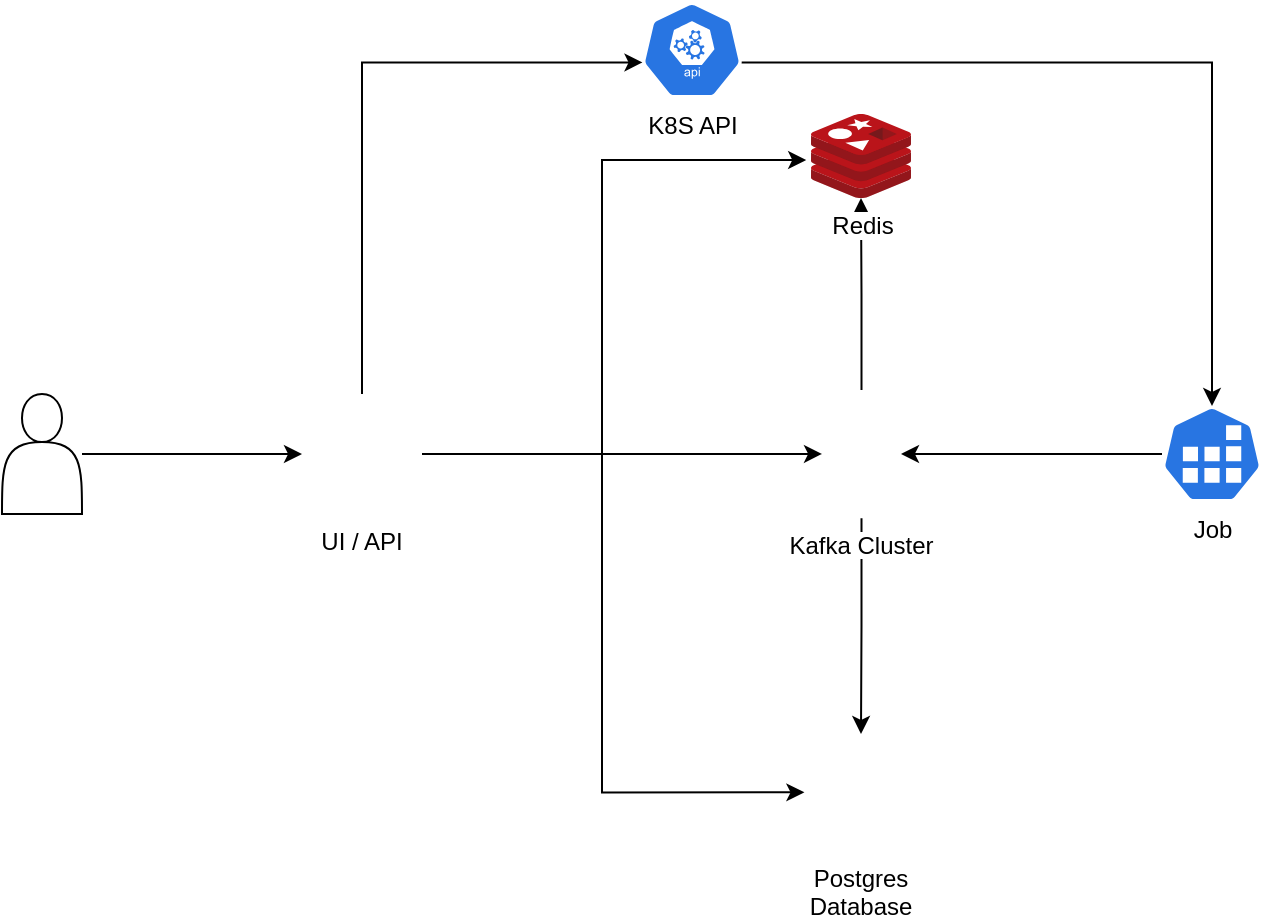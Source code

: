 <mxfile version="20.8.16" type="device" pages="2"><diagram name="High Architecture" id="j9eG6psriNJfdXpy0vD5"><mxGraphModel dx="792" dy="1195" grid="1" gridSize="10" guides="1" tooltips="1" connect="1" arrows="1" fold="1" page="1" pageScale="1" pageWidth="850" pageHeight="1100" math="0" shadow="0"><root><mxCell id="0"/><mxCell id="1" parent="0"/><mxCell id="g_I29M3PTf-BmpEkfvnw-2" value="Postgres&#10;Database" style="shape=image;verticalLabelPosition=bottom;labelBackgroundColor=default;verticalAlign=top;aspect=fixed;imageAspect=0;image=https://upload.wikimedia.org/wikipedia/commons/thumb/2/29/Postgresql_elephant.svg/1985px-Postgresql_elephant.svg.png;" parent="1" vertex="1"><mxGeometry x="521.21" y="390" width="56.58" height="58.37" as="geometry"/></mxCell><mxCell id="g_I29M3PTf-BmpEkfvnw-12" style="edgeStyle=orthogonalEdgeStyle;rounded=0;orthogonalLoop=1;jettySize=auto;html=1;entryX=0.5;entryY=0;entryDx=0;entryDy=0;" parent="1" source="g_I29M3PTf-BmpEkfvnw-3" target="g_I29M3PTf-BmpEkfvnw-2" edge="1"><mxGeometry relative="1" as="geometry"/></mxCell><mxCell id="g_I29M3PTf-BmpEkfvnw-14" style="edgeStyle=orthogonalEdgeStyle;rounded=0;orthogonalLoop=1;jettySize=auto;html=1;" parent="1" source="g_I29M3PTf-BmpEkfvnw-3" target="g_I29M3PTf-BmpEkfvnw-4" edge="1"><mxGeometry relative="1" as="geometry"/></mxCell><mxCell id="g_I29M3PTf-BmpEkfvnw-3" value="Kafka Cluster" style="shape=image;verticalLabelPosition=bottom;labelBackgroundColor=#ffffff;verticalAlign=top;aspect=fixed;imageAspect=0;image=https://upload.wikimedia.org/wikipedia/commons/thumb/0/05/Apache_kafka.svg/154px-Apache_kafka.svg.png;" parent="1" vertex="1"><mxGeometry x="530" y="217.94" width="39.5" height="64.13" as="geometry"/></mxCell><mxCell id="g_I29M3PTf-BmpEkfvnw-4" value="Redis" style="sketch=0;aspect=fixed;html=1;points=[];align=center;image;fontSize=12;image=img/lib/mscae/Cache_Redis_Product.svg;" parent="1" vertex="1"><mxGeometry x="524.5" y="80" width="50" height="42" as="geometry"/></mxCell><mxCell id="g_I29M3PTf-BmpEkfvnw-10" style="edgeStyle=orthogonalEdgeStyle;rounded=0;orthogonalLoop=1;jettySize=auto;html=1;entryX=0.005;entryY=0.63;entryDx=0;entryDy=0;entryPerimeter=0;exitX=0.5;exitY=0;exitDx=0;exitDy=0;" parent="1" source="g_I29M3PTf-BmpEkfvnw-7" target="g_I29M3PTf-BmpEkfvnw-19" edge="1"><mxGeometry relative="1" as="geometry"><mxPoint x="340.25" y="104.24" as="targetPoint"/></mxGeometry></mxCell><mxCell id="g_I29M3PTf-BmpEkfvnw-11" style="edgeStyle=orthogonalEdgeStyle;rounded=0;orthogonalLoop=1;jettySize=auto;html=1;" parent="1" source="g_I29M3PTf-BmpEkfvnw-7" target="g_I29M3PTf-BmpEkfvnw-3" edge="1"><mxGeometry relative="1" as="geometry"/></mxCell><mxCell id="g_I29M3PTf-BmpEkfvnw-13" style="edgeStyle=orthogonalEdgeStyle;rounded=0;orthogonalLoop=1;jettySize=auto;html=1;entryX=0;entryY=0.5;entryDx=0;entryDy=0;" parent="1" source="g_I29M3PTf-BmpEkfvnw-7" target="g_I29M3PTf-BmpEkfvnw-2" edge="1"><mxGeometry relative="1" as="geometry"><Array as="points"><mxPoint x="420" y="250"/><mxPoint x="420" y="419"/></Array></mxGeometry></mxCell><mxCell id="g_I29M3PTf-BmpEkfvnw-15" style="edgeStyle=orthogonalEdgeStyle;rounded=0;orthogonalLoop=1;jettySize=auto;html=1;entryX=-0.048;entryY=0.548;entryDx=0;entryDy=0;entryPerimeter=0;" parent="1" source="g_I29M3PTf-BmpEkfvnw-7" target="g_I29M3PTf-BmpEkfvnw-4" edge="1"><mxGeometry relative="1" as="geometry"><Array as="points"><mxPoint x="420" y="250"/><mxPoint x="420" y="103"/></Array></mxGeometry></mxCell><mxCell id="g_I29M3PTf-BmpEkfvnw-7" value="UI / API" style="shape=image;verticalLabelPosition=bottom;labelBackgroundColor=default;verticalAlign=top;aspect=fixed;imageAspect=0;image=https://upload.wikimedia.org/wikipedia/commons/d/d0/Blazor.png;" parent="1" vertex="1"><mxGeometry x="270" y="220" width="60" height="60" as="geometry"/></mxCell><mxCell id="g_I29M3PTf-BmpEkfvnw-17" style="edgeStyle=orthogonalEdgeStyle;rounded=0;orthogonalLoop=1;jettySize=auto;html=1;" parent="1" source="g_I29M3PTf-BmpEkfvnw-16" target="g_I29M3PTf-BmpEkfvnw-3" edge="1"><mxGeometry relative="1" as="geometry"/></mxCell><mxCell id="g_I29M3PTf-BmpEkfvnw-16" value="Job" style="sketch=0;html=1;dashed=0;whitespace=wrap;fillColor=#2875E2;strokeColor=#ffffff;points=[[0.005,0.63,0],[0.1,0.2,0],[0.9,0.2,0],[0.5,0,0],[0.995,0.63,0],[0.72,0.99,0],[0.5,1,0],[0.28,0.99,0]];verticalLabelPosition=bottom;align=center;verticalAlign=top;shape=mxgraph.kubernetes.icon;prIcon=job" parent="1" vertex="1"><mxGeometry x="700" y="226" width="50" height="48" as="geometry"/></mxCell><mxCell id="g_I29M3PTf-BmpEkfvnw-22" style="edgeStyle=orthogonalEdgeStyle;rounded=0;orthogonalLoop=1;jettySize=auto;html=1;exitX=0.995;exitY=0.63;exitDx=0;exitDy=0;exitPerimeter=0;entryX=0.5;entryY=0;entryDx=0;entryDy=0;entryPerimeter=0;" parent="1" source="g_I29M3PTf-BmpEkfvnw-19" target="g_I29M3PTf-BmpEkfvnw-16" edge="1"><mxGeometry relative="1" as="geometry"/></mxCell><mxCell id="g_I29M3PTf-BmpEkfvnw-19" value="K8S API" style="sketch=0;html=1;dashed=0;whitespace=wrap;fillColor=#2875E2;strokeColor=#ffffff;points=[[0.005,0.63,0],[0.1,0.2,0],[0.9,0.2,0],[0.5,0,0],[0.995,0.63,0],[0.72,0.99,0],[0.5,1,0],[0.28,0.99,0]];verticalLabelPosition=bottom;align=center;verticalAlign=top;shape=mxgraph.kubernetes.icon;prIcon=api" parent="1" vertex="1"><mxGeometry x="440" y="24" width="50" height="48" as="geometry"/></mxCell><mxCell id="g_I29M3PTf-BmpEkfvnw-24" style="edgeStyle=orthogonalEdgeStyle;rounded=0;orthogonalLoop=1;jettySize=auto;html=1;" parent="1" source="g_I29M3PTf-BmpEkfvnw-23" target="g_I29M3PTf-BmpEkfvnw-7" edge="1"><mxGeometry relative="1" as="geometry"/></mxCell><mxCell id="g_I29M3PTf-BmpEkfvnw-23" value="" style="shape=actor;whiteSpace=wrap;html=1;" parent="1" vertex="1"><mxGeometry x="120" y="220" width="40" height="60" as="geometry"/></mxCell></root></mxGraphModel></diagram><diagram id="qsS_mvxLhhYGDzvyW2zM" name="Page-2"><mxGraphModel dx="792" dy="1195" grid="1" gridSize="10" guides="1" tooltips="1" connect="1" arrows="1" fold="1" page="1" pageScale="1" pageWidth="850" pageHeight="1100" math="0" shadow="0"><root><mxCell id="0"/><mxCell id="1" parent="0"/></root></mxGraphModel></diagram></mxfile>